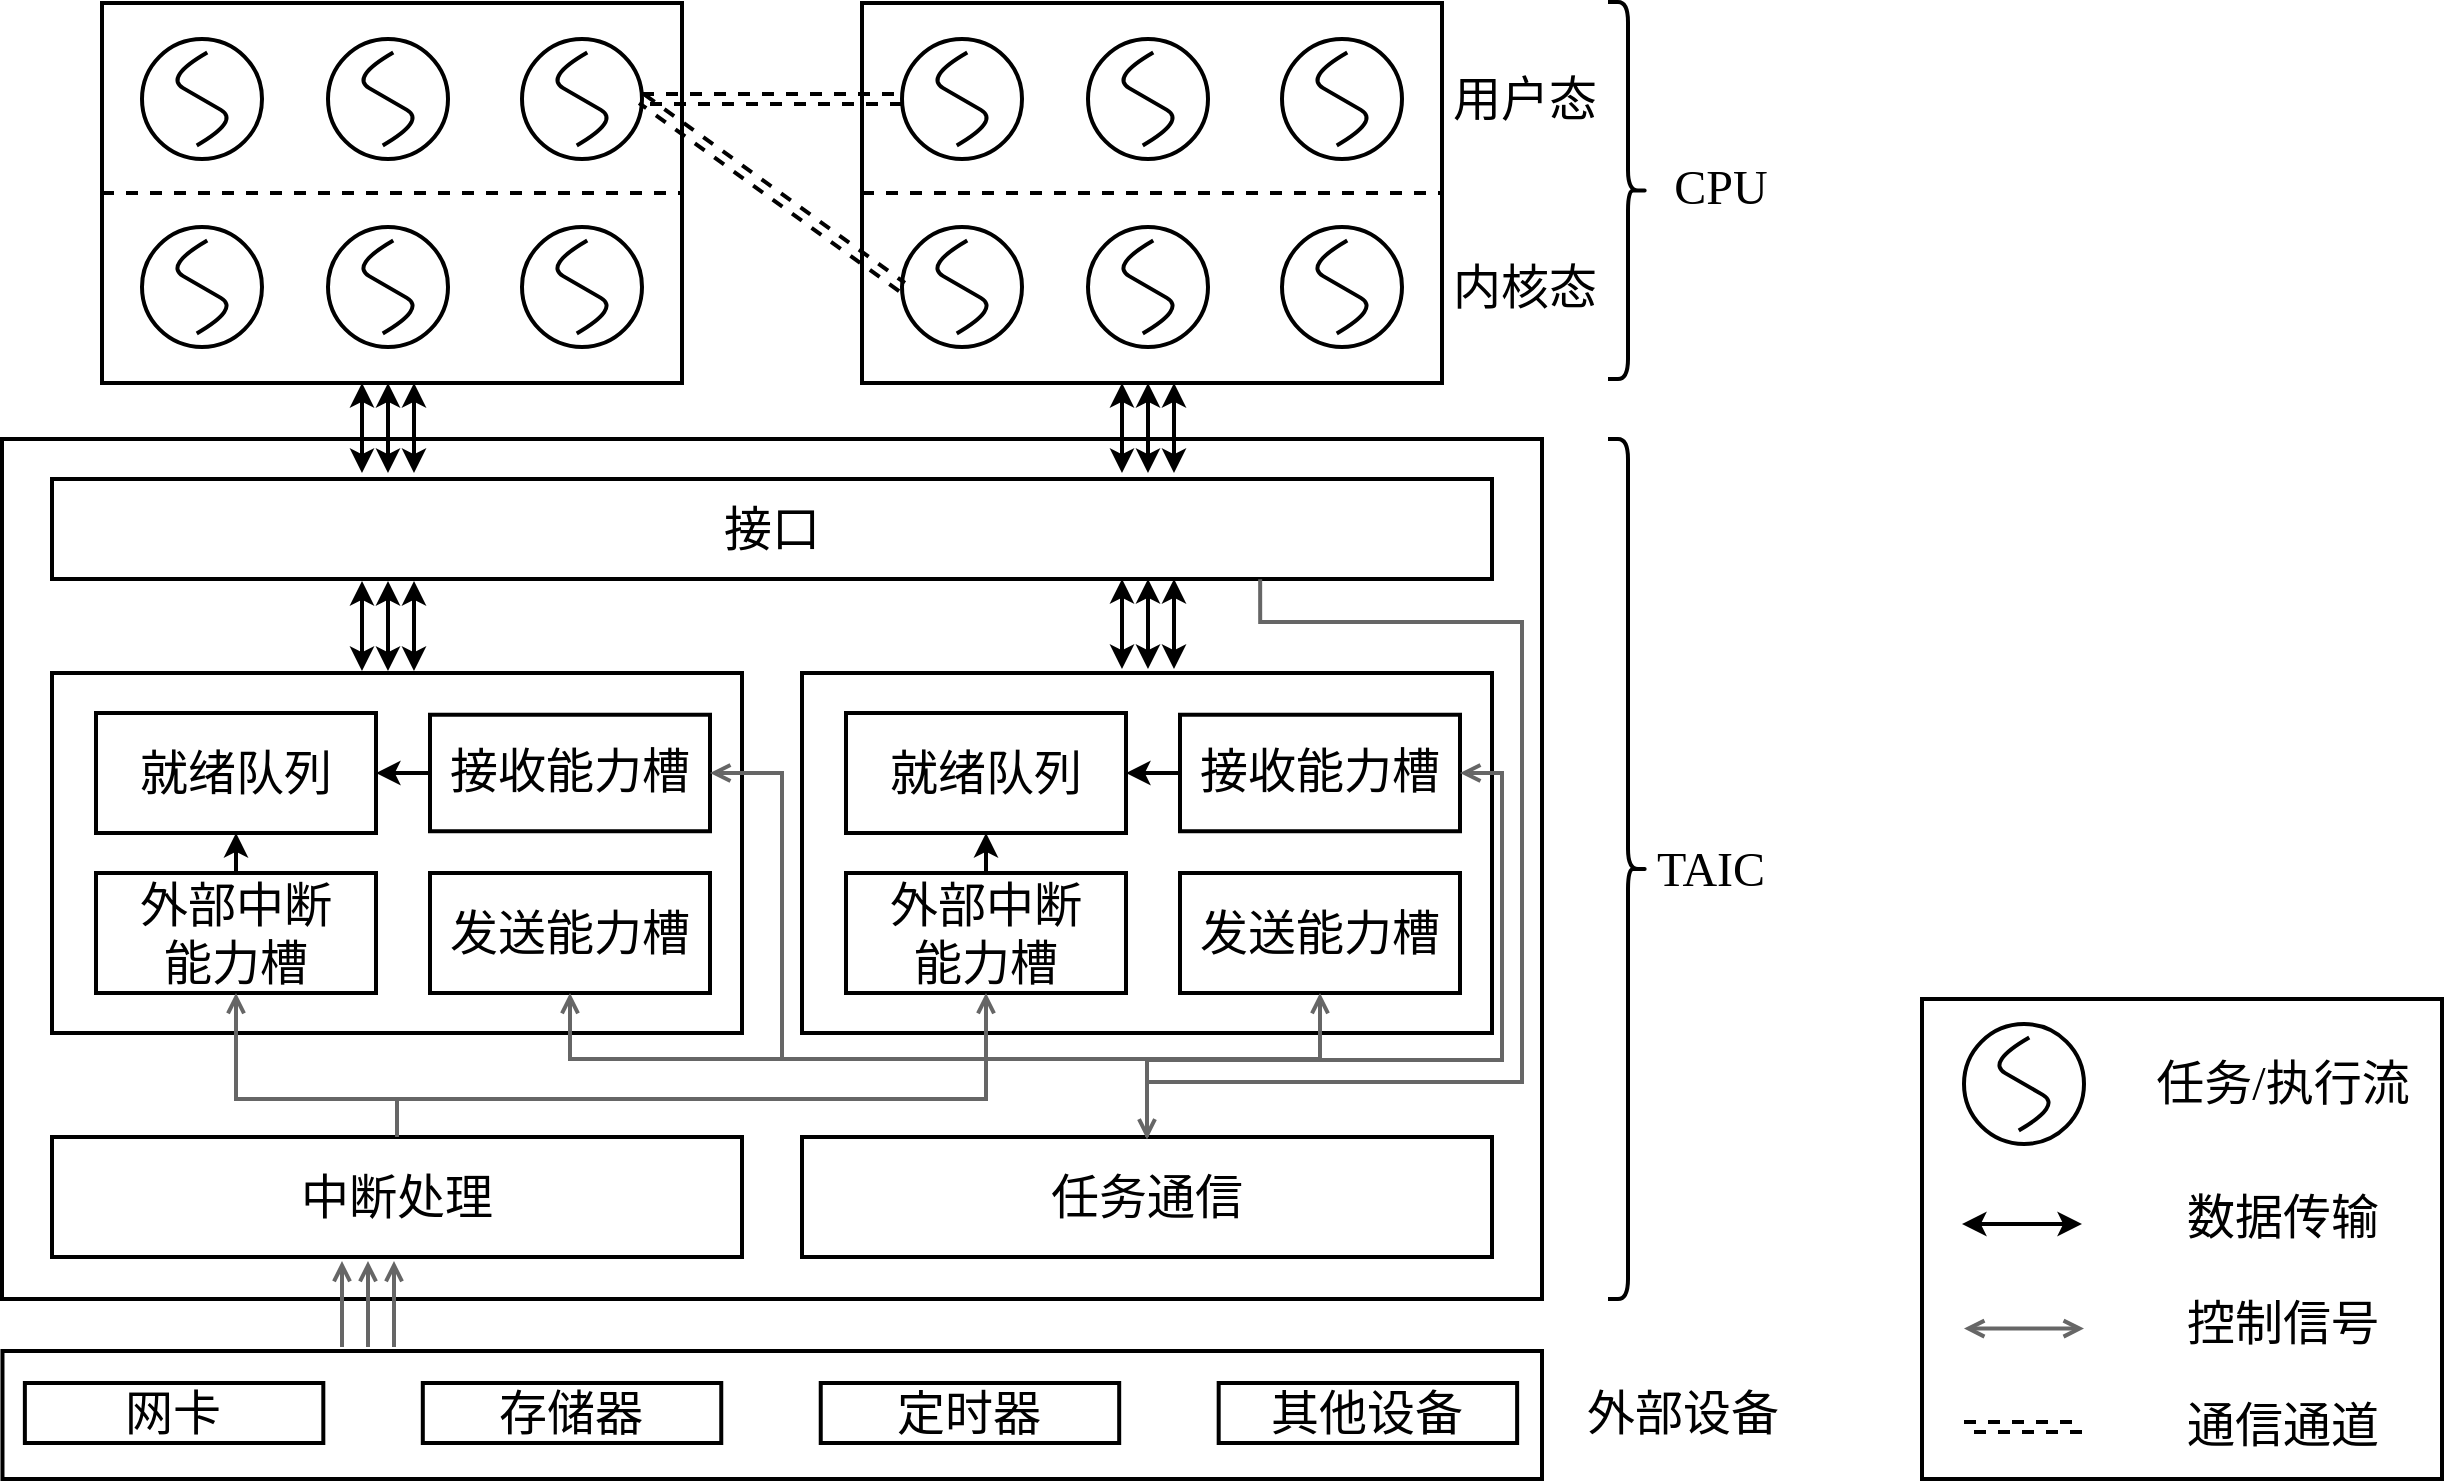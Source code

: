 <mxfile version="26.1.0">
  <diagram id="DHt9ZMiTIaIE02qvRX9q" name="第 1 页">
    <mxGraphModel dx="1434" dy="1954" grid="1" gridSize="10" guides="1" tooltips="1" connect="1" arrows="1" fold="1" page="1" pageScale="1" pageWidth="827" pageHeight="1169" math="0" shadow="0">
      <root>
        <mxCell id="0" />
        <mxCell id="1" parent="0" />
        <mxCell id="GP_2m2FubImY15Z5l0kA-208" value="" style="rounded=0;whiteSpace=wrap;html=1;strokeWidth=2;fillColor=none;" parent="1" vertex="1">
          <mxGeometry x="1090" y="-481.5" width="260" height="240" as="geometry" />
        </mxCell>
        <mxCell id="2" value="" style="rounded=0;whiteSpace=wrap;html=1;strokeWidth=2;fontFamily=宋体;fontSize=24;" parent="1" vertex="1">
          <mxGeometry x="130" y="-761.5" width="770" height="430" as="geometry" />
        </mxCell>
        <mxCell id="6" value="接口" style="rounded=0;whiteSpace=wrap;html=1;strokeWidth=2;fontFamily=宋体;fontSize=24;" parent="1" vertex="1">
          <mxGeometry x="155" y="-741.5" width="720" height="50" as="geometry" />
        </mxCell>
        <mxCell id="GP_2m2FubImY15Z5l0kA-69" value="中断处理" style="rounded=0;whiteSpace=wrap;html=1;strokeWidth=2;fontFamily=宋体;fontSize=24;" parent="1" vertex="1">
          <mxGeometry x="155" y="-412.5" width="345" height="60" as="geometry" />
        </mxCell>
        <mxCell id="GP_2m2FubImY15Z5l0kA-73" value="" style="group" parent="1" vertex="1" connectable="0">
          <mxGeometry x="155" y="-644.5" width="345" height="180" as="geometry" />
        </mxCell>
        <mxCell id="mDuoX1Sw4fGfqt7fVJSs-150" value="" style="rounded=0;whiteSpace=wrap;html=1;strokeWidth=2;" parent="GP_2m2FubImY15Z5l0kA-73" vertex="1">
          <mxGeometry width="345" height="180" as="geometry" />
        </mxCell>
        <mxCell id="mDuoX1Sw4fGfqt7fVJSs-152" value="就绪队列" style="rounded=0;whiteSpace=wrap;html=1;strokeWidth=2;fontFamily=宋体;fontSize=24;" parent="GP_2m2FubImY15Z5l0kA-73" vertex="1">
          <mxGeometry x="22" y="20" width="140" height="60" as="geometry" />
        </mxCell>
        <mxCell id="mDuoX1Sw4fGfqt7fVJSs-153" value="外部中断&lt;div&gt;能力槽&lt;/div&gt;" style="rounded=0;whiteSpace=wrap;html=1;strokeWidth=2;fontFamily=宋体;fontSize=24;" parent="GP_2m2FubImY15Z5l0kA-73" vertex="1">
          <mxGeometry x="22" y="100" width="140" height="60" as="geometry" />
        </mxCell>
        <mxCell id="mDuoX1Sw4fGfqt7fVJSs-154" value="发送能力槽" style="rounded=0;whiteSpace=wrap;html=1;strokeWidth=2;fontFamily=宋体;fontSize=24;" parent="GP_2m2FubImY15Z5l0kA-73" vertex="1">
          <mxGeometry x="189" y="100" width="140" height="60" as="geometry" />
        </mxCell>
        <mxCell id="mDuoX1Sw4fGfqt7fVJSs-155" value="接收能力槽" style="rounded=0;whiteSpace=wrap;html=1;strokeWidth=2;fontFamily=宋体;fontSize=24;" parent="GP_2m2FubImY15Z5l0kA-73" vertex="1">
          <mxGeometry x="189" y="20.87" width="140" height="58.25" as="geometry" />
        </mxCell>
        <mxCell id="GP_2m2FubImY15Z5l0kA-53" value="" style="endArrow=classic;html=1;rounded=0;entryX=0.5;entryY=1;entryDx=0;entryDy=0;exitX=0.5;exitY=0;exitDx=0;exitDy=0;strokeWidth=2;" parent="GP_2m2FubImY15Z5l0kA-73" source="mDuoX1Sw4fGfqt7fVJSs-153" target="mDuoX1Sw4fGfqt7fVJSs-152" edge="1">
          <mxGeometry width="50" height="50" relative="1" as="geometry">
            <mxPoint x="52" y="130" as="sourcePoint" />
            <mxPoint x="102" y="80" as="targetPoint" />
          </mxGeometry>
        </mxCell>
        <mxCell id="GP_2m2FubImY15Z5l0kA-54" value="" style="endArrow=classic;html=1;rounded=0;entryX=1;entryY=0.5;entryDx=0;entryDy=0;exitX=0;exitY=0.5;exitDx=0;exitDy=0;strokeWidth=2;" parent="GP_2m2FubImY15Z5l0kA-73" source="mDuoX1Sw4fGfqt7fVJSs-155" target="mDuoX1Sw4fGfqt7fVJSs-152" edge="1">
          <mxGeometry width="50" height="50" relative="1" as="geometry">
            <mxPoint x="-158" y="90" as="sourcePoint" />
            <mxPoint x="-108" y="40" as="targetPoint" />
          </mxGeometry>
        </mxCell>
        <mxCell id="GP_2m2FubImY15Z5l0kA-74" value="" style="group" parent="1" vertex="1" connectable="0">
          <mxGeometry x="530" y="-644.5" width="345" height="180" as="geometry" />
        </mxCell>
        <mxCell id="GP_2m2FubImY15Z5l0kA-75" value="" style="rounded=0;whiteSpace=wrap;html=1;strokeWidth=2;" parent="GP_2m2FubImY15Z5l0kA-74" vertex="1">
          <mxGeometry width="345" height="180" as="geometry" />
        </mxCell>
        <mxCell id="GP_2m2FubImY15Z5l0kA-76" value="就绪队列" style="rounded=0;whiteSpace=wrap;html=1;strokeWidth=2;fontFamily=宋体;fontSize=24;" parent="GP_2m2FubImY15Z5l0kA-74" vertex="1">
          <mxGeometry x="22" y="20" width="140" height="60" as="geometry" />
        </mxCell>
        <mxCell id="GP_2m2FubImY15Z5l0kA-77" value="外部中断&lt;div&gt;能力槽&lt;/div&gt;" style="rounded=0;whiteSpace=wrap;html=1;strokeWidth=2;fontFamily=宋体;fontSize=24;" parent="GP_2m2FubImY15Z5l0kA-74" vertex="1">
          <mxGeometry x="22" y="100" width="140" height="60" as="geometry" />
        </mxCell>
        <mxCell id="GP_2m2FubImY15Z5l0kA-78" value="发送能力槽" style="rounded=0;whiteSpace=wrap;html=1;strokeWidth=2;fontFamily=宋体;fontSize=24;" parent="GP_2m2FubImY15Z5l0kA-74" vertex="1">
          <mxGeometry x="189" y="100" width="140" height="60" as="geometry" />
        </mxCell>
        <mxCell id="GP_2m2FubImY15Z5l0kA-79" value="接收能力槽" style="rounded=0;whiteSpace=wrap;html=1;strokeWidth=2;fontFamily=宋体;fontSize=24;" parent="GP_2m2FubImY15Z5l0kA-74" vertex="1">
          <mxGeometry x="189" y="20.87" width="140" height="58.25" as="geometry" />
        </mxCell>
        <mxCell id="GP_2m2FubImY15Z5l0kA-80" value="" style="endArrow=classic;html=1;rounded=0;entryX=0.5;entryY=1;entryDx=0;entryDy=0;exitX=0.5;exitY=0;exitDx=0;exitDy=0;strokeWidth=2;" parent="GP_2m2FubImY15Z5l0kA-74" source="GP_2m2FubImY15Z5l0kA-77" target="GP_2m2FubImY15Z5l0kA-76" edge="1">
          <mxGeometry width="50" height="50" relative="1" as="geometry">
            <mxPoint x="52" y="130" as="sourcePoint" />
            <mxPoint x="102" y="80" as="targetPoint" />
          </mxGeometry>
        </mxCell>
        <mxCell id="GP_2m2FubImY15Z5l0kA-81" value="" style="endArrow=classic;html=1;rounded=0;entryX=1;entryY=0.5;entryDx=0;entryDy=0;exitX=0;exitY=0.5;exitDx=0;exitDy=0;strokeWidth=2;" parent="GP_2m2FubImY15Z5l0kA-74" source="GP_2m2FubImY15Z5l0kA-79" target="GP_2m2FubImY15Z5l0kA-76" edge="1">
          <mxGeometry width="50" height="50" relative="1" as="geometry">
            <mxPoint x="-158" y="90" as="sourcePoint" />
            <mxPoint x="-108" y="40" as="targetPoint" />
          </mxGeometry>
        </mxCell>
        <mxCell id="GP_2m2FubImY15Z5l0kA-82" value="任务通信" style="rounded=0;whiteSpace=wrap;html=1;strokeWidth=2;fontFamily=宋体;fontSize=24;" parent="1" vertex="1">
          <mxGeometry x="530" y="-412.5" width="345" height="60" as="geometry" />
        </mxCell>
        <mxCell id="GP_2m2FubImY15Z5l0kA-84" value="" style="group;fillColor=none;" parent="1" vertex="1" connectable="0">
          <mxGeometry x="300" y="-350.5" width="26" height="43" as="geometry" />
        </mxCell>
        <mxCell id="GP_2m2FubImY15Z5l0kA-85" value="" style="endArrow=open;html=1;strokeWidth=2;fontFamily=宋体;fontSize=24;entryX=0.245;entryY=-0.005;entryDx=0;entryDy=0;entryPerimeter=0;rounded=0;endFill=0;strokeColor=#666666;" parent="GP_2m2FubImY15Z5l0kA-84" edge="1">
          <mxGeometry width="50" height="50" relative="1" as="geometry">
            <mxPoint y="43" as="sourcePoint" />
            <mxPoint as="targetPoint" />
          </mxGeometry>
        </mxCell>
        <mxCell id="GP_2m2FubImY15Z5l0kA-86" value="" style="endArrow=open;html=1;strokeWidth=2;fontFamily=宋体;fontSize=24;entryX=0.224;entryY=-0.006;entryDx=0;entryDy=0;entryPerimeter=0;rounded=0;endFill=0;strokeColor=#666666;" parent="GP_2m2FubImY15Z5l0kA-84" edge="1">
          <mxGeometry width="50" height="50" relative="1" as="geometry">
            <mxPoint x="13" y="43" as="sourcePoint" />
            <mxPoint x="13" as="targetPoint" />
          </mxGeometry>
        </mxCell>
        <mxCell id="GP_2m2FubImY15Z5l0kA-87" value="" style="endArrow=open;html=1;strokeWidth=2;fontFamily=宋体;fontSize=24;entryX=0.203;entryY=-0.005;entryDx=0;entryDy=0;exitX=0.625;exitY=1.001;exitDx=0;exitDy=0;entryPerimeter=0;exitPerimeter=0;rounded=0;endFill=0;strokeColor=#666666;" parent="GP_2m2FubImY15Z5l0kA-84" edge="1">
          <mxGeometry width="50" height="50" relative="1" as="geometry">
            <mxPoint x="26" y="43" as="sourcePoint" />
            <mxPoint x="26" as="targetPoint" />
          </mxGeometry>
        </mxCell>
        <mxCell id="GP_2m2FubImY15Z5l0kA-88" value="" style="endArrow=open;html=1;rounded=0;entryX=0.5;entryY=1;entryDx=0;entryDy=0;exitX=0.5;exitY=0;exitDx=0;exitDy=0;strokeWidth=2;edgeStyle=orthogonalEdgeStyle;endFill=0;strokeColor=#666666;" parent="1" source="GP_2m2FubImY15Z5l0kA-69" target="mDuoX1Sw4fGfqt7fVJSs-153" edge="1">
          <mxGeometry width="50" height="50" relative="1" as="geometry">
            <mxPoint x="500" y="-471.5" as="sourcePoint" />
            <mxPoint x="550" y="-521.5" as="targetPoint" />
            <Array as="points">
              <mxPoint x="328" y="-431.5" />
              <mxPoint x="247" y="-431.5" />
            </Array>
          </mxGeometry>
        </mxCell>
        <mxCell id="GP_2m2FubImY15Z5l0kA-89" value="" style="endArrow=open;html=1;rounded=0;entryX=0.5;entryY=1;entryDx=0;entryDy=0;exitX=0.5;exitY=0;exitDx=0;exitDy=0;strokeWidth=2;edgeStyle=orthogonalEdgeStyle;endFill=0;strokeColor=#666666;" parent="1" source="GP_2m2FubImY15Z5l0kA-69" target="GP_2m2FubImY15Z5l0kA-77" edge="1">
          <mxGeometry width="50" height="50" relative="1" as="geometry">
            <mxPoint x="338" y="-402.5" as="sourcePoint" />
            <mxPoint x="257" y="-486.5" as="targetPoint" />
            <Array as="points">
              <mxPoint x="327" y="-431.5" />
              <mxPoint x="622" y="-431.5" />
            </Array>
          </mxGeometry>
        </mxCell>
        <mxCell id="GP_2m2FubImY15Z5l0kA-90" value="" style="endArrow=open;html=1;rounded=0;entryX=0.5;entryY=1;entryDx=0;entryDy=0;exitX=0.5;exitY=0;exitDx=0;exitDy=0;strokeWidth=2;edgeStyle=orthogonalEdgeStyle;endFill=0;strokeColor=#666666;" parent="1" source="GP_2m2FubImY15Z5l0kA-82" target="mDuoX1Sw4fGfqt7fVJSs-154" edge="1">
          <mxGeometry width="50" height="50" relative="1" as="geometry">
            <mxPoint x="338" y="-402.5" as="sourcePoint" />
            <mxPoint x="257" y="-486.5" as="targetPoint" />
            <Array as="points">
              <mxPoint x="703" y="-451.5" />
              <mxPoint x="414" y="-451.5" />
            </Array>
          </mxGeometry>
        </mxCell>
        <mxCell id="GP_2m2FubImY15Z5l0kA-91" value="" style="endArrow=open;html=1;rounded=0;entryX=1;entryY=0.5;entryDx=0;entryDy=0;exitX=0.5;exitY=0;exitDx=0;exitDy=0;strokeWidth=2;edgeStyle=orthogonalEdgeStyle;endFill=0;strokeColor=#666666;" parent="1" source="GP_2m2FubImY15Z5l0kA-82" target="mDuoX1Sw4fGfqt7fVJSs-155" edge="1">
          <mxGeometry width="50" height="50" relative="1" as="geometry">
            <mxPoint x="712" y="-402.5" as="sourcePoint" />
            <mxPoint x="424" y="-486.5" as="targetPoint" />
            <Array as="points">
              <mxPoint x="703" y="-451.5" />
              <mxPoint x="520" y="-451.5" />
              <mxPoint x="520" y="-594.5" />
            </Array>
          </mxGeometry>
        </mxCell>
        <mxCell id="GP_2m2FubImY15Z5l0kA-93" value="" style="endArrow=open;html=1;rounded=0;exitX=0.5;exitY=0;exitDx=0;exitDy=0;strokeWidth=2;edgeStyle=orthogonalEdgeStyle;endFill=0;entryX=0.5;entryY=1;entryDx=0;entryDy=0;strokeColor=#666666;" parent="1" source="GP_2m2FubImY15Z5l0kA-82" target="GP_2m2FubImY15Z5l0kA-78" edge="1">
          <mxGeometry width="50" height="50" relative="1" as="geometry">
            <mxPoint x="713" y="-402.5" as="sourcePoint" />
            <mxPoint x="789" y="-491.5" as="targetPoint" />
            <Array as="points">
              <mxPoint x="703" y="-451.5" />
              <mxPoint x="789" y="-451.5" />
            </Array>
          </mxGeometry>
        </mxCell>
        <mxCell id="GP_2m2FubImY15Z5l0kA-94" value="" style="endArrow=open;html=1;rounded=0;exitX=0.5;exitY=0.021;exitDx=0;exitDy=0;strokeWidth=2;edgeStyle=orthogonalEdgeStyle;endFill=0;entryX=1;entryY=0.5;entryDx=0;entryDy=0;startArrow=open;startFill=0;strokeColor=#666666;exitPerimeter=0;" parent="1" source="GP_2m2FubImY15Z5l0kA-82" target="GP_2m2FubImY15Z5l0kA-79" edge="1">
          <mxGeometry width="50" height="50" relative="1" as="geometry">
            <mxPoint x="712" y="-402.5" as="sourcePoint" />
            <mxPoint x="799" y="-486.5" as="targetPoint" />
            <Array as="points">
              <mxPoint x="702" y="-451" />
              <mxPoint x="880" y="-451" />
              <mxPoint x="880" y="-594" />
            </Array>
          </mxGeometry>
        </mxCell>
        <mxCell id="GP_2m2FubImY15Z5l0kA-101" value="" style="group" parent="1" vertex="1" connectable="0">
          <mxGeometry x="310" y="-690.5" width="26" height="45" as="geometry" />
        </mxCell>
        <mxCell id="GP_2m2FubImY15Z5l0kA-102" value="" style="endArrow=classic;startArrow=classic;html=1;strokeWidth=2;fontFamily=Times New Roman;fontSize=24;entryX=0.181;entryY=1.006;entryDx=0;entryDy=0;entryPerimeter=0;rounded=0;" parent="GP_2m2FubImY15Z5l0kA-101" edge="1">
          <mxGeometry width="50" height="50" relative="1" as="geometry">
            <mxPoint y="45" as="sourcePoint" />
            <mxPoint as="targetPoint" />
          </mxGeometry>
        </mxCell>
        <mxCell id="GP_2m2FubImY15Z5l0kA-103" value="" style="endArrow=classic;startArrow=classic;html=1;strokeWidth=2;fontFamily=Times New Roman;fontSize=24;exitX=0.597;exitY=-0.004;exitDx=0;exitDy=0;exitPerimeter=0;entryX=0.174;entryY=1.004;entryDx=0;entryDy=0;entryPerimeter=0;rounded=0;" parent="GP_2m2FubImY15Z5l0kA-101" edge="1">
          <mxGeometry width="50" height="50" relative="1" as="geometry">
            <mxPoint x="13" y="45" as="sourcePoint" />
            <mxPoint x="13" as="targetPoint" />
          </mxGeometry>
        </mxCell>
        <mxCell id="GP_2m2FubImY15Z5l0kA-104" value="" style="endArrow=classic;startArrow=classic;html=1;strokeWidth=2;fontFamily=Times New Roman;fontSize=24;exitX=0.615;exitY=-0.004;exitDx=0;exitDy=0;exitPerimeter=0;entryX=0.167;entryY=1.005;entryDx=0;entryDy=0;entryPerimeter=0;rounded=0;" parent="GP_2m2FubImY15Z5l0kA-101" edge="1">
          <mxGeometry width="50" height="50" relative="1" as="geometry">
            <mxPoint x="26" y="45" as="sourcePoint" />
            <mxPoint x="26" as="targetPoint" />
          </mxGeometry>
        </mxCell>
        <mxCell id="GP_2m2FubImY15Z5l0kA-105" value="" style="group" parent="1" vertex="1" connectable="0">
          <mxGeometry x="690" y="-691.5" width="26" height="45" as="geometry" />
        </mxCell>
        <mxCell id="GP_2m2FubImY15Z5l0kA-106" value="" style="endArrow=classic;startArrow=classic;html=1;strokeWidth=2;fontFamily=Times New Roman;fontSize=24;entryX=0.181;entryY=1.006;entryDx=0;entryDy=0;entryPerimeter=0;rounded=0;" parent="GP_2m2FubImY15Z5l0kA-105" edge="1">
          <mxGeometry width="50" height="50" relative="1" as="geometry">
            <mxPoint y="45" as="sourcePoint" />
            <mxPoint as="targetPoint" />
          </mxGeometry>
        </mxCell>
        <mxCell id="GP_2m2FubImY15Z5l0kA-107" value="" style="endArrow=classic;startArrow=classic;html=1;strokeWidth=2;fontFamily=Times New Roman;fontSize=24;exitX=0.597;exitY=-0.004;exitDx=0;exitDy=0;exitPerimeter=0;entryX=0.174;entryY=1.004;entryDx=0;entryDy=0;entryPerimeter=0;rounded=0;" parent="GP_2m2FubImY15Z5l0kA-105" edge="1">
          <mxGeometry width="50" height="50" relative="1" as="geometry">
            <mxPoint x="13" y="45" as="sourcePoint" />
            <mxPoint x="13" as="targetPoint" />
          </mxGeometry>
        </mxCell>
        <mxCell id="GP_2m2FubImY15Z5l0kA-108" value="" style="endArrow=classic;startArrow=classic;html=1;strokeWidth=2;fontFamily=Times New Roman;fontSize=24;exitX=0.615;exitY=-0.004;exitDx=0;exitDy=0;exitPerimeter=0;entryX=0.167;entryY=1.005;entryDx=0;entryDy=0;entryPerimeter=0;rounded=0;" parent="GP_2m2FubImY15Z5l0kA-105" edge="1">
          <mxGeometry width="50" height="50" relative="1" as="geometry">
            <mxPoint x="26" y="45" as="sourcePoint" />
            <mxPoint x="26" as="targetPoint" />
          </mxGeometry>
        </mxCell>
        <mxCell id="GP_2m2FubImY15Z5l0kA-110" value="" style="rounded=0;whiteSpace=wrap;html=1;strokeWidth=2;fontFamily=Times New Roman;fontSize=24;" parent="1" vertex="1">
          <mxGeometry x="180" y="-979.5" width="290" height="190" as="geometry" />
        </mxCell>
        <mxCell id="GP_2m2FubImY15Z5l0kA-114" value="" style="endArrow=none;html=1;rounded=0;exitX=0;exitY=0.5;exitDx=0;exitDy=0;entryX=1;entryY=0.5;entryDx=0;entryDy=0;strokeWidth=2;dashed=1;" parent="1" source="GP_2m2FubImY15Z5l0kA-110" target="GP_2m2FubImY15Z5l0kA-110" edge="1">
          <mxGeometry width="50" height="50" relative="1" as="geometry">
            <mxPoint x="250" y="-797.5" as="sourcePoint" />
            <mxPoint x="300" y="-847.5" as="targetPoint" />
          </mxGeometry>
        </mxCell>
        <mxCell id="GP_2m2FubImY15Z5l0kA-116" value="" style="group" parent="1" vertex="1" connectable="0">
          <mxGeometry x="200" y="-867.5" width="60" height="60" as="geometry" />
        </mxCell>
        <mxCell id="GP_2m2FubImY15Z5l0kA-112" value="" style="ellipse;whiteSpace=wrap;html=1;aspect=fixed;strokeWidth=2;rotation=0;container=0;" parent="GP_2m2FubImY15Z5l0kA-116" vertex="1">
          <mxGeometry width="60" height="60" as="geometry" />
        </mxCell>
        <mxCell id="GP_2m2FubImY15Z5l0kA-113" value="" style="edgeStyle=isometricEdgeStyle;endArrow=none;html=1;rounded=0;curved=1;strokeWidth=2;" parent="GP_2m2FubImY15Z5l0kA-116" edge="1">
          <mxGeometry width="50" height="100" relative="1" as="geometry">
            <mxPoint x="27.375" y="53.25" as="sourcePoint" />
            <mxPoint x="32.625" y="6.75" as="targetPoint" />
          </mxGeometry>
        </mxCell>
        <mxCell id="GP_2m2FubImY15Z5l0kA-117" value="" style="group" parent="1" vertex="1" connectable="0">
          <mxGeometry x="293" y="-867.5" width="60" height="60" as="geometry" />
        </mxCell>
        <mxCell id="GP_2m2FubImY15Z5l0kA-118" value="" style="ellipse;whiteSpace=wrap;html=1;aspect=fixed;strokeWidth=2;rotation=0;container=0;" parent="GP_2m2FubImY15Z5l0kA-117" vertex="1">
          <mxGeometry width="60" height="60" as="geometry" />
        </mxCell>
        <mxCell id="GP_2m2FubImY15Z5l0kA-119" value="" style="edgeStyle=isometricEdgeStyle;endArrow=none;html=1;rounded=0;curved=1;strokeWidth=2;" parent="GP_2m2FubImY15Z5l0kA-117" edge="1">
          <mxGeometry width="50" height="100" relative="1" as="geometry">
            <mxPoint x="27.375" y="53.25" as="sourcePoint" />
            <mxPoint x="32.625" y="6.75" as="targetPoint" />
          </mxGeometry>
        </mxCell>
        <mxCell id="GP_2m2FubImY15Z5l0kA-120" value="" style="group" parent="1" vertex="1" connectable="0">
          <mxGeometry x="390" y="-867.5" width="60" height="60" as="geometry" />
        </mxCell>
        <mxCell id="GP_2m2FubImY15Z5l0kA-121" value="" style="ellipse;whiteSpace=wrap;html=1;aspect=fixed;strokeWidth=2;rotation=0;container=0;" parent="GP_2m2FubImY15Z5l0kA-120" vertex="1">
          <mxGeometry width="60" height="60" as="geometry" />
        </mxCell>
        <mxCell id="GP_2m2FubImY15Z5l0kA-122" value="" style="edgeStyle=isometricEdgeStyle;endArrow=none;html=1;rounded=0;curved=1;strokeWidth=2;" parent="GP_2m2FubImY15Z5l0kA-120" edge="1">
          <mxGeometry width="50" height="100" relative="1" as="geometry">
            <mxPoint x="27.375" y="53.25" as="sourcePoint" />
            <mxPoint x="32.625" y="6.75" as="targetPoint" />
          </mxGeometry>
        </mxCell>
        <mxCell id="GP_2m2FubImY15Z5l0kA-152" value="" style="group" parent="1" vertex="1" connectable="0">
          <mxGeometry x="310" y="-789.5" width="26" height="45" as="geometry" />
        </mxCell>
        <mxCell id="GP_2m2FubImY15Z5l0kA-153" value="" style="endArrow=classic;startArrow=classic;html=1;strokeWidth=2;fontFamily=Times New Roman;fontSize=24;entryX=0.181;entryY=1.006;entryDx=0;entryDy=0;entryPerimeter=0;rounded=0;" parent="GP_2m2FubImY15Z5l0kA-152" edge="1">
          <mxGeometry width="50" height="50" relative="1" as="geometry">
            <mxPoint y="45" as="sourcePoint" />
            <mxPoint as="targetPoint" />
          </mxGeometry>
        </mxCell>
        <mxCell id="GP_2m2FubImY15Z5l0kA-154" value="" style="endArrow=classic;startArrow=classic;html=1;strokeWidth=2;fontFamily=Times New Roman;fontSize=24;exitX=0.597;exitY=-0.004;exitDx=0;exitDy=0;exitPerimeter=0;entryX=0.174;entryY=1.004;entryDx=0;entryDy=0;entryPerimeter=0;rounded=0;" parent="GP_2m2FubImY15Z5l0kA-152" edge="1">
          <mxGeometry width="50" height="50" relative="1" as="geometry">
            <mxPoint x="13" y="45" as="sourcePoint" />
            <mxPoint x="13" as="targetPoint" />
          </mxGeometry>
        </mxCell>
        <mxCell id="GP_2m2FubImY15Z5l0kA-155" value="" style="endArrow=classic;startArrow=classic;html=1;strokeWidth=2;fontFamily=Times New Roman;fontSize=24;exitX=0.615;exitY=-0.004;exitDx=0;exitDy=0;exitPerimeter=0;entryX=0.167;entryY=1.005;entryDx=0;entryDy=0;entryPerimeter=0;rounded=0;" parent="GP_2m2FubImY15Z5l0kA-152" edge="1">
          <mxGeometry width="50" height="50" relative="1" as="geometry">
            <mxPoint x="26" y="45" as="sourcePoint" />
            <mxPoint x="26" as="targetPoint" />
          </mxGeometry>
        </mxCell>
        <mxCell id="GP_2m2FubImY15Z5l0kA-156" value="" style="group" parent="1" vertex="1" connectable="0">
          <mxGeometry x="690" y="-789.5" width="26" height="45" as="geometry" />
        </mxCell>
        <mxCell id="GP_2m2FubImY15Z5l0kA-157" value="" style="endArrow=classic;startArrow=classic;html=1;strokeWidth=2;fontFamily=Times New Roman;fontSize=24;entryX=0.181;entryY=1.006;entryDx=0;entryDy=0;entryPerimeter=0;rounded=0;" parent="GP_2m2FubImY15Z5l0kA-156" edge="1">
          <mxGeometry width="50" height="50" relative="1" as="geometry">
            <mxPoint y="45" as="sourcePoint" />
            <mxPoint as="targetPoint" />
          </mxGeometry>
        </mxCell>
        <mxCell id="GP_2m2FubImY15Z5l0kA-158" value="" style="endArrow=classic;startArrow=classic;html=1;strokeWidth=2;fontFamily=Times New Roman;fontSize=24;exitX=0.597;exitY=-0.004;exitDx=0;exitDy=0;exitPerimeter=0;entryX=0.174;entryY=1.004;entryDx=0;entryDy=0;entryPerimeter=0;rounded=0;" parent="GP_2m2FubImY15Z5l0kA-156" edge="1">
          <mxGeometry width="50" height="50" relative="1" as="geometry">
            <mxPoint x="13" y="45" as="sourcePoint" />
            <mxPoint x="13" as="targetPoint" />
          </mxGeometry>
        </mxCell>
        <mxCell id="GP_2m2FubImY15Z5l0kA-159" value="" style="endArrow=classic;startArrow=classic;html=1;strokeWidth=2;fontFamily=Times New Roman;fontSize=24;exitX=0.615;exitY=-0.004;exitDx=0;exitDy=0;exitPerimeter=0;entryX=0.167;entryY=1.005;entryDx=0;entryDy=0;entryPerimeter=0;rounded=0;" parent="GP_2m2FubImY15Z5l0kA-156" edge="1">
          <mxGeometry width="50" height="50" relative="1" as="geometry">
            <mxPoint x="26" y="45" as="sourcePoint" />
            <mxPoint x="26" as="targetPoint" />
          </mxGeometry>
        </mxCell>
        <mxCell id="GP_2m2FubImY15Z5l0kA-160" value="" style="group" parent="1" vertex="1" connectable="0">
          <mxGeometry x="1111" y="-469" width="60" height="60" as="geometry" />
        </mxCell>
        <mxCell id="GP_2m2FubImY15Z5l0kA-161" value="" style="ellipse;whiteSpace=wrap;html=1;aspect=fixed;strokeWidth=2;rotation=0;container=0;" parent="GP_2m2FubImY15Z5l0kA-160" vertex="1">
          <mxGeometry width="60" height="60" as="geometry" />
        </mxCell>
        <mxCell id="GP_2m2FubImY15Z5l0kA-162" value="" style="edgeStyle=isometricEdgeStyle;endArrow=none;html=1;rounded=0;curved=1;strokeWidth=2;" parent="GP_2m2FubImY15Z5l0kA-160" edge="1">
          <mxGeometry width="50" height="100" relative="1" as="geometry">
            <mxPoint x="27.375" y="53.25" as="sourcePoint" />
            <mxPoint x="32.625" y="6.75" as="targetPoint" />
          </mxGeometry>
        </mxCell>
        <mxCell id="GP_2m2FubImY15Z5l0kA-164" value="&lt;font style=&quot;font-size: 24px;&quot; face=&quot;Times New Roman&quot;&gt;CPU&lt;/font&gt;" style="text;html=1;align=center;verticalAlign=middle;resizable=0;points=[];autosize=1;strokeColor=none;fillColor=none;" parent="1" vertex="1">
          <mxGeometry x="954" y="-907.5" width="70" height="40" as="geometry" />
        </mxCell>
        <mxCell id="GP_2m2FubImY15Z5l0kA-165" value="&lt;font style=&quot;font-size: 24px;&quot; face=&quot;Times New Roman&quot;&gt;TAIC&lt;/font&gt;" style="text;html=1;align=center;verticalAlign=middle;resizable=0;points=[];autosize=1;strokeColor=none;fillColor=none;" parent="1" vertex="1">
          <mxGeometry x="944" y="-566.5" width="80" height="40" as="geometry" />
        </mxCell>
        <mxCell id="GP_2m2FubImY15Z5l0kA-167" value="&lt;font face=&quot;宋体&quot; style=&quot;font-size: 24px;&quot;&gt;外部设备&lt;/font&gt;" style="text;html=1;align=center;verticalAlign=middle;resizable=0;points=[];autosize=1;strokeColor=none;fillColor=none;" parent="1" vertex="1">
          <mxGeometry x="910" y="-294.5" width="120" height="40" as="geometry" />
        </mxCell>
        <mxCell id="mDuoX1Sw4fGfqt7fVJSs-59" value="" style="rounded=0;whiteSpace=wrap;html=1;strokeWidth=2;fontFamily=宋体;fontSize=24;container=0;" parent="1" vertex="1">
          <mxGeometry x="130.24" y="-305.5" width="769.76" height="64" as="geometry" />
        </mxCell>
        <mxCell id="mDuoX1Sw4fGfqt7fVJSs-66" value="网卡" style="rounded=0;whiteSpace=wrap;html=1;strokeWidth=2;fontFamily=宋体;fontSize=24;container=0;" parent="1" vertex="1">
          <mxGeometry x="141.435" y="-289.5" width="149.226" height="30" as="geometry" />
        </mxCell>
        <mxCell id="mDuoX1Sw4fGfqt7fVJSs-75" value="存储器" style="rounded=0;whiteSpace=wrap;html=1;strokeWidth=2;fontFamily=宋体;fontSize=24;container=0;" parent="1" vertex="1">
          <mxGeometry x="340.403" y="-289.5" width="149.226" height="30" as="geometry" />
        </mxCell>
        <mxCell id="mDuoX1Sw4fGfqt7fVJSs-76" value="其他设备" style="rounded=0;whiteSpace=wrap;html=1;strokeWidth=2;fontFamily=宋体;fontSize=24;container=0;" parent="1" vertex="1">
          <mxGeometry x="738.339" y="-289.5" width="149.226" height="30" as="geometry" />
        </mxCell>
        <mxCell id="mDuoX1Sw4fGfqt7fVJSs-139" value="定时器" style="rounded=0;whiteSpace=wrap;html=1;strokeWidth=2;fontFamily=宋体;fontSize=24;container=0;" parent="1" vertex="1">
          <mxGeometry x="539.371" y="-289.5" width="149.226" height="30" as="geometry" />
        </mxCell>
        <mxCell id="GP_2m2FubImY15Z5l0kA-169" value="" style="shape=curlyBracket;whiteSpace=wrap;html=1;rounded=1;flipH=1;labelPosition=right;verticalLabelPosition=middle;align=left;verticalAlign=middle;strokeWidth=2;" parent="1" vertex="1">
          <mxGeometry x="933" y="-761.5" width="20" height="430" as="geometry" />
        </mxCell>
        <mxCell id="GP_2m2FubImY15Z5l0kA-170" value="" style="shape=curlyBracket;whiteSpace=wrap;html=1;rounded=1;flipH=1;labelPosition=right;verticalLabelPosition=middle;align=left;verticalAlign=middle;strokeWidth=2;" parent="1" vertex="1">
          <mxGeometry x="933" y="-980" width="20" height="188.5" as="geometry" />
        </mxCell>
        <mxCell id="GP_2m2FubImY15Z5l0kA-172" value="&lt;font face=&quot;宋体&quot; style=&quot;font-size: 24px;&quot;&gt;用户态&lt;/font&gt;" style="text;html=1;align=center;verticalAlign=middle;resizable=0;points=[];autosize=1;strokeColor=none;fillColor=none;" parent="1" vertex="1">
          <mxGeometry x="841" y="-951.5" width="100" height="40" as="geometry" />
        </mxCell>
        <mxCell id="GP_2m2FubImY15Z5l0kA-173" value="&lt;font face=&quot;宋体&quot; style=&quot;font-size: 24px;&quot;&gt;任务/执行流&lt;/font&gt;" style="text;html=1;align=center;verticalAlign=middle;resizable=0;points=[];autosize=1;" parent="1" vertex="1">
          <mxGeometry x="1190" y="-459" width="160" height="40" as="geometry" />
        </mxCell>
        <mxCell id="GP_2m2FubImY15Z5l0kA-174" value="" style="endArrow=classic;startArrow=classic;html=1;strokeWidth=2;fontFamily=Times New Roman;fontSize=24;rounded=0;" parent="1" edge="1">
          <mxGeometry width="50" height="50" relative="1" as="geometry">
            <mxPoint x="1170" y="-369" as="sourcePoint" />
            <mxPoint x="1110" y="-369" as="targetPoint" />
          </mxGeometry>
        </mxCell>
        <mxCell id="GP_2m2FubImY15Z5l0kA-175" value="" style="group" parent="1" vertex="1" connectable="0">
          <mxGeometry x="200" y="-961.5" width="60" height="60" as="geometry" />
        </mxCell>
        <mxCell id="GP_2m2FubImY15Z5l0kA-176" value="" style="ellipse;whiteSpace=wrap;html=1;aspect=fixed;strokeWidth=2;rotation=0;container=0;" parent="GP_2m2FubImY15Z5l0kA-175" vertex="1">
          <mxGeometry width="60" height="60" as="geometry" />
        </mxCell>
        <mxCell id="GP_2m2FubImY15Z5l0kA-177" value="" style="edgeStyle=isometricEdgeStyle;endArrow=none;html=1;rounded=0;curved=1;strokeWidth=2;" parent="GP_2m2FubImY15Z5l0kA-175" edge="1">
          <mxGeometry width="50" height="100" relative="1" as="geometry">
            <mxPoint x="27.375" y="53.25" as="sourcePoint" />
            <mxPoint x="32.625" y="6.75" as="targetPoint" />
          </mxGeometry>
        </mxCell>
        <mxCell id="GP_2m2FubImY15Z5l0kA-178" value="" style="group" parent="1" vertex="1" connectable="0">
          <mxGeometry x="293" y="-961.5" width="60" height="60" as="geometry" />
        </mxCell>
        <mxCell id="GP_2m2FubImY15Z5l0kA-179" value="" style="ellipse;whiteSpace=wrap;html=1;aspect=fixed;strokeWidth=2;rotation=0;container=0;" parent="GP_2m2FubImY15Z5l0kA-178" vertex="1">
          <mxGeometry width="60" height="60" as="geometry" />
        </mxCell>
        <mxCell id="GP_2m2FubImY15Z5l0kA-180" value="" style="edgeStyle=isometricEdgeStyle;endArrow=none;html=1;rounded=0;curved=1;strokeWidth=2;" parent="GP_2m2FubImY15Z5l0kA-178" edge="1">
          <mxGeometry width="50" height="100" relative="1" as="geometry">
            <mxPoint x="27.375" y="53.25" as="sourcePoint" />
            <mxPoint x="32.625" y="6.75" as="targetPoint" />
          </mxGeometry>
        </mxCell>
        <mxCell id="GP_2m2FubImY15Z5l0kA-181" value="" style="group" parent="1" vertex="1" connectable="0">
          <mxGeometry x="390" y="-961.5" width="60" height="60" as="geometry" />
        </mxCell>
        <mxCell id="GP_2m2FubImY15Z5l0kA-182" value="" style="ellipse;whiteSpace=wrap;html=1;aspect=fixed;strokeWidth=2;rotation=0;container=0;" parent="GP_2m2FubImY15Z5l0kA-181" vertex="1">
          <mxGeometry width="60" height="60" as="geometry" />
        </mxCell>
        <mxCell id="GP_2m2FubImY15Z5l0kA-183" value="" style="edgeStyle=isometricEdgeStyle;endArrow=none;html=1;rounded=0;curved=1;strokeWidth=2;" parent="GP_2m2FubImY15Z5l0kA-181" edge="1">
          <mxGeometry width="50" height="100" relative="1" as="geometry">
            <mxPoint x="27.375" y="53.25" as="sourcePoint" />
            <mxPoint x="32.625" y="6.75" as="targetPoint" />
          </mxGeometry>
        </mxCell>
        <mxCell id="GP_2m2FubImY15Z5l0kA-184" value="" style="rounded=0;whiteSpace=wrap;html=1;strokeWidth=2;fontFamily=Times New Roman;fontSize=24;" parent="1" vertex="1">
          <mxGeometry x="560" y="-979.5" width="290" height="190" as="geometry" />
        </mxCell>
        <mxCell id="GP_2m2FubImY15Z5l0kA-185" value="" style="endArrow=none;html=1;rounded=0;exitX=0;exitY=0.5;exitDx=0;exitDy=0;entryX=1;entryY=0.5;entryDx=0;entryDy=0;strokeWidth=2;dashed=1;" parent="1" source="GP_2m2FubImY15Z5l0kA-184" target="GP_2m2FubImY15Z5l0kA-184" edge="1">
          <mxGeometry width="50" height="50" relative="1" as="geometry">
            <mxPoint x="630" y="-797.5" as="sourcePoint" />
            <mxPoint x="680" y="-847.5" as="targetPoint" />
          </mxGeometry>
        </mxCell>
        <mxCell id="GP_2m2FubImY15Z5l0kA-186" value="" style="group" parent="1" vertex="1" connectable="0">
          <mxGeometry x="580" y="-867.5" width="60" height="60" as="geometry" />
        </mxCell>
        <mxCell id="GP_2m2FubImY15Z5l0kA-187" value="" style="ellipse;whiteSpace=wrap;html=1;aspect=fixed;strokeWidth=2;rotation=0;container=0;" parent="GP_2m2FubImY15Z5l0kA-186" vertex="1">
          <mxGeometry width="60" height="60" as="geometry" />
        </mxCell>
        <mxCell id="GP_2m2FubImY15Z5l0kA-188" value="" style="edgeStyle=isometricEdgeStyle;endArrow=none;html=1;rounded=0;curved=1;strokeWidth=2;" parent="GP_2m2FubImY15Z5l0kA-186" edge="1">
          <mxGeometry width="50" height="100" relative="1" as="geometry">
            <mxPoint x="27.375" y="53.25" as="sourcePoint" />
            <mxPoint x="32.625" y="6.75" as="targetPoint" />
          </mxGeometry>
        </mxCell>
        <mxCell id="GP_2m2FubImY15Z5l0kA-189" value="" style="group" parent="1" vertex="1" connectable="0">
          <mxGeometry x="673" y="-867.5" width="60" height="60" as="geometry" />
        </mxCell>
        <mxCell id="GP_2m2FubImY15Z5l0kA-190" value="" style="ellipse;whiteSpace=wrap;html=1;aspect=fixed;strokeWidth=2;rotation=0;container=0;" parent="GP_2m2FubImY15Z5l0kA-189" vertex="1">
          <mxGeometry width="60" height="60" as="geometry" />
        </mxCell>
        <mxCell id="GP_2m2FubImY15Z5l0kA-191" value="" style="edgeStyle=isometricEdgeStyle;endArrow=none;html=1;rounded=0;curved=1;strokeWidth=2;" parent="GP_2m2FubImY15Z5l0kA-189" edge="1">
          <mxGeometry width="50" height="100" relative="1" as="geometry">
            <mxPoint x="27.375" y="53.25" as="sourcePoint" />
            <mxPoint x="32.625" y="6.75" as="targetPoint" />
          </mxGeometry>
        </mxCell>
        <mxCell id="GP_2m2FubImY15Z5l0kA-192" value="" style="group" parent="1" vertex="1" connectable="0">
          <mxGeometry x="770" y="-867.5" width="60" height="60" as="geometry" />
        </mxCell>
        <mxCell id="GP_2m2FubImY15Z5l0kA-193" value="" style="ellipse;whiteSpace=wrap;html=1;aspect=fixed;strokeWidth=2;rotation=0;container=0;" parent="GP_2m2FubImY15Z5l0kA-192" vertex="1">
          <mxGeometry width="60" height="60" as="geometry" />
        </mxCell>
        <mxCell id="GP_2m2FubImY15Z5l0kA-194" value="" style="edgeStyle=isometricEdgeStyle;endArrow=none;html=1;rounded=0;curved=1;strokeWidth=2;" parent="GP_2m2FubImY15Z5l0kA-192" edge="1">
          <mxGeometry width="50" height="100" relative="1" as="geometry">
            <mxPoint x="27.375" y="53.25" as="sourcePoint" />
            <mxPoint x="32.625" y="6.75" as="targetPoint" />
          </mxGeometry>
        </mxCell>
        <mxCell id="GP_2m2FubImY15Z5l0kA-195" value="" style="group" parent="1" vertex="1" connectable="0">
          <mxGeometry x="580" y="-961.5" width="60" height="60" as="geometry" />
        </mxCell>
        <mxCell id="GP_2m2FubImY15Z5l0kA-196" value="" style="ellipse;whiteSpace=wrap;html=1;aspect=fixed;strokeWidth=2;rotation=0;container=0;" parent="GP_2m2FubImY15Z5l0kA-195" vertex="1">
          <mxGeometry width="60" height="60" as="geometry" />
        </mxCell>
        <mxCell id="GP_2m2FubImY15Z5l0kA-197" value="" style="edgeStyle=isometricEdgeStyle;endArrow=none;html=1;rounded=0;curved=1;strokeWidth=2;" parent="GP_2m2FubImY15Z5l0kA-195" edge="1">
          <mxGeometry width="50" height="100" relative="1" as="geometry">
            <mxPoint x="27.375" y="53.25" as="sourcePoint" />
            <mxPoint x="32.625" y="6.75" as="targetPoint" />
          </mxGeometry>
        </mxCell>
        <mxCell id="GP_2m2FubImY15Z5l0kA-198" value="" style="group" parent="1" vertex="1" connectable="0">
          <mxGeometry x="673" y="-961.5" width="60" height="60" as="geometry" />
        </mxCell>
        <mxCell id="GP_2m2FubImY15Z5l0kA-199" value="" style="ellipse;whiteSpace=wrap;html=1;aspect=fixed;strokeWidth=2;rotation=0;container=0;" parent="GP_2m2FubImY15Z5l0kA-198" vertex="1">
          <mxGeometry width="60" height="60" as="geometry" />
        </mxCell>
        <mxCell id="GP_2m2FubImY15Z5l0kA-200" value="" style="edgeStyle=isometricEdgeStyle;endArrow=none;html=1;rounded=0;curved=1;strokeWidth=2;" parent="GP_2m2FubImY15Z5l0kA-198" edge="1">
          <mxGeometry width="50" height="100" relative="1" as="geometry">
            <mxPoint x="27.375" y="53.25" as="sourcePoint" />
            <mxPoint x="32.625" y="6.75" as="targetPoint" />
          </mxGeometry>
        </mxCell>
        <mxCell id="GP_2m2FubImY15Z5l0kA-201" value="" style="group" parent="1" vertex="1" connectable="0">
          <mxGeometry x="770" y="-961.5" width="60" height="60" as="geometry" />
        </mxCell>
        <mxCell id="GP_2m2FubImY15Z5l0kA-202" value="" style="ellipse;whiteSpace=wrap;html=1;aspect=fixed;strokeWidth=2;rotation=0;container=0;" parent="GP_2m2FubImY15Z5l0kA-201" vertex="1">
          <mxGeometry width="60" height="60" as="geometry" />
        </mxCell>
        <mxCell id="GP_2m2FubImY15Z5l0kA-203" value="" style="edgeStyle=isometricEdgeStyle;endArrow=none;html=1;rounded=0;curved=1;strokeWidth=2;" parent="GP_2m2FubImY15Z5l0kA-201" edge="1">
          <mxGeometry width="50" height="100" relative="1" as="geometry">
            <mxPoint x="27.375" y="53.25" as="sourcePoint" />
            <mxPoint x="32.625" y="6.75" as="targetPoint" />
          </mxGeometry>
        </mxCell>
        <mxCell id="GP_2m2FubImY15Z5l0kA-204" value="&lt;font face=&quot;宋体&quot; style=&quot;font-size: 24px;&quot;&gt;内核态&lt;/font&gt;" style="text;html=1;align=center;verticalAlign=middle;resizable=0;points=[];autosize=1;strokeColor=none;fillColor=none;" parent="1" vertex="1">
          <mxGeometry x="841" y="-857.5" width="100" height="40" as="geometry" />
        </mxCell>
        <mxCell id="GP_2m2FubImY15Z5l0kA-205" value="&lt;font face=&quot;宋体&quot; style=&quot;font-size: 24px;&quot;&gt;数据传输&lt;/font&gt;" style="text;html=1;align=center;verticalAlign=middle;resizable=0;points=[];autosize=1;" parent="1" vertex="1">
          <mxGeometry x="1210" y="-392" width="120" height="40" as="geometry" />
        </mxCell>
        <mxCell id="GP_2m2FubImY15Z5l0kA-206" value="" style="endArrow=open;html=1;rounded=0;strokeWidth=2;endFill=0;startArrow=open;startFill=0;strokeColor=#666666;" parent="1" edge="1">
          <mxGeometry width="50" height="50" relative="1" as="geometry">
            <mxPoint x="1111" y="-316.7" as="sourcePoint" />
            <mxPoint x="1171" y="-316.7" as="targetPoint" />
          </mxGeometry>
        </mxCell>
        <mxCell id="GP_2m2FubImY15Z5l0kA-207" value="&lt;font face=&quot;宋体&quot; style=&quot;font-size: 24px;&quot;&gt;控制信号&lt;/font&gt;" style="text;html=1;align=center;verticalAlign=middle;resizable=0;points=[];autosize=1;" parent="1" vertex="1">
          <mxGeometry x="1210" y="-339" width="120" height="40" as="geometry" />
        </mxCell>
        <mxCell id="GP_2m2FubImY15Z5l0kA-210" value="" style="endArrow=none;html=1;rounded=0;strokeWidth=2;edgeStyle=orthogonalEdgeStyle;endFill=0;entryX=0.839;entryY=1.003;entryDx=0;entryDy=0;startArrow=none;startFill=0;strokeColor=#666666;entryPerimeter=0;exitX=0.5;exitY=-0.017;exitDx=0;exitDy=0;exitPerimeter=0;" parent="1" source="GP_2m2FubImY15Z5l0kA-82" target="6" edge="1">
          <mxGeometry width="50" height="50" relative="1" as="geometry">
            <mxPoint x="703" y="-410" as="sourcePoint" />
            <mxPoint x="887.56" y="-720" as="targetPoint" />
            <Array as="points">
              <mxPoint x="702" y="-440" />
              <mxPoint x="890" y="-440" />
              <mxPoint x="890" y="-670" />
              <mxPoint x="759" y="-670" />
            </Array>
          </mxGeometry>
        </mxCell>
        <mxCell id="O1nhC53ZxYLluGUJJnTU-14" value="" style="endArrow=classic;startArrow=classic;html=1;rounded=0;dashed=1;startWidth=14.621;endWidth=14.621;entryX=0;entryY=0.5;entryDx=0;entryDy=0;exitX=1;exitY=0.5;exitDx=0;exitDy=0;shape=link;strokeWidth=2;" parent="1" source="GP_2m2FubImY15Z5l0kA-182" target="GP_2m2FubImY15Z5l0kA-196" edge="1">
          <mxGeometry width="100" height="100" relative="1" as="geometry">
            <mxPoint x="500" y="-930" as="sourcePoint" />
            <mxPoint x="550" y="-930" as="targetPoint" />
          </mxGeometry>
        </mxCell>
        <mxCell id="O1nhC53ZxYLluGUJJnTU-15" value="" style="endArrow=classic;startArrow=classic;html=1;rounded=0;dashed=1;startWidth=14.621;endWidth=14.621;entryX=0;entryY=0.5;entryDx=0;entryDy=0;shape=link;exitX=1;exitY=0.5;exitDx=0;exitDy=0;strokeWidth=2;" parent="1" source="GP_2m2FubImY15Z5l0kA-182" target="GP_2m2FubImY15Z5l0kA-187" edge="1">
          <mxGeometry width="100" height="100" relative="1" as="geometry">
            <mxPoint x="490" y="-870" as="sourcePoint" />
            <mxPoint x="590" y="-921" as="targetPoint" />
          </mxGeometry>
        </mxCell>
        <mxCell id="O1nhC53ZxYLluGUJJnTU-16" value="" style="endArrow=classic;startArrow=classic;html=1;rounded=0;dashed=1;startWidth=14.621;endWidth=14.621;exitX=1;exitY=0.5;exitDx=0;exitDy=0;shape=link;strokeWidth=2;" parent="1" edge="1">
          <mxGeometry width="100" height="100" relative="1" as="geometry">
            <mxPoint x="1111" y="-267.5" as="sourcePoint" />
            <mxPoint x="1170" y="-267.5" as="targetPoint" />
          </mxGeometry>
        </mxCell>
        <mxCell id="O1nhC53ZxYLluGUJJnTU-17" value="&lt;font face=&quot;宋体&quot;&gt;&lt;span style=&quot;font-size: 24px;&quot;&gt;通信通道&lt;/span&gt;&lt;/font&gt;" style="text;html=1;align=center;verticalAlign=middle;resizable=0;points=[];autosize=1;" parent="1" vertex="1">
          <mxGeometry x="1210" y="-288" width="120" height="40" as="geometry" />
        </mxCell>
      </root>
    </mxGraphModel>
  </diagram>
</mxfile>
